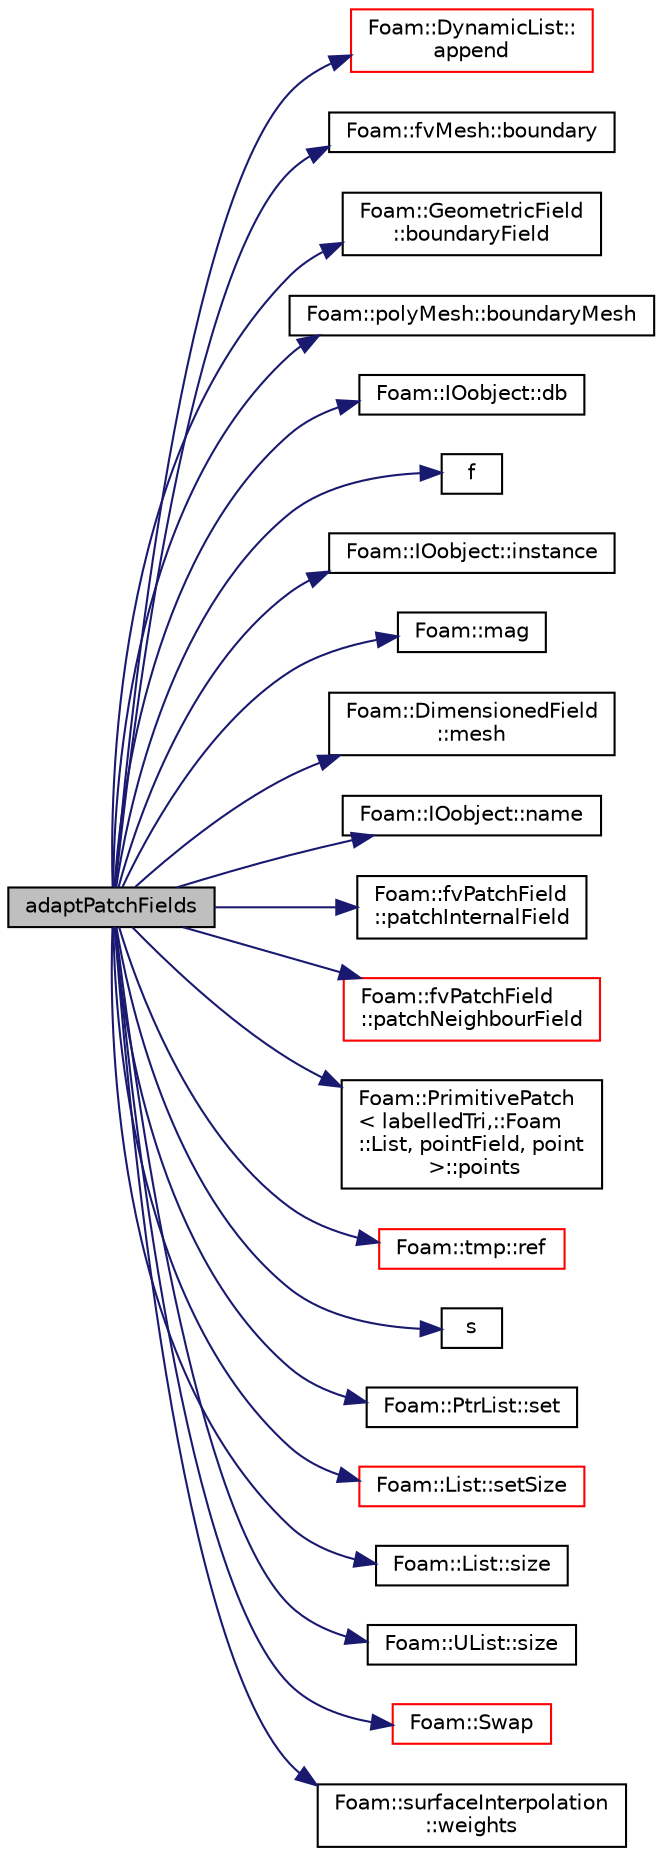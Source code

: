 digraph "adaptPatchFields"
{
  bgcolor="transparent";
  edge [fontname="Helvetica",fontsize="10",labelfontname="Helvetica",labelfontsize="10"];
  node [fontname="Helvetica",fontsize="10",shape=record];
  rankdir="LR";
  Node1 [label="adaptPatchFields",height=0.2,width=0.4,color="black", fillcolor="grey75", style="filled", fontcolor="black"];
  Node1 -> Node2 [color="midnightblue",fontsize="10",style="solid",fontname="Helvetica"];
  Node2 [label="Foam::DynamicList::\lappend",height=0.2,width=0.4,color="red",URL="$a00615.html#a7b67b42af715604376ad63a681dee6d8",tooltip="Append an element at the end of the list. "];
  Node1 -> Node3 [color="midnightblue",fontsize="10",style="solid",fontname="Helvetica"];
  Node3 [label="Foam::fvMesh::boundary",height=0.2,width=0.4,color="black",URL="$a00892.html#a971347d65410875e38ea654dfd193a19",tooltip="Return reference to boundary mesh. "];
  Node1 -> Node4 [color="midnightblue",fontsize="10",style="solid",fontname="Helvetica"];
  Node4 [label="Foam::GeometricField\l::boundaryField",height=0.2,width=0.4,color="black",URL="$a00937.html#a6987ef31fb532d0fc43c84eca14fe558",tooltip="Return const-reference to the boundary field. "];
  Node1 -> Node5 [color="midnightblue",fontsize="10",style="solid",fontname="Helvetica"];
  Node5 [label="Foam::polyMesh::boundaryMesh",height=0.2,width=0.4,color="black",URL="$a01961.html#a6b7f5ba89250dbd7a1c6c7860ab60fe3",tooltip="Return boundary mesh. "];
  Node1 -> Node6 [color="midnightblue",fontsize="10",style="solid",fontname="Helvetica"];
  Node6 [label="Foam::IOobject::db",height=0.2,width=0.4,color="black",URL="$a01203.html#adf469b34fcd0250cef43ac4ce3f153ab",tooltip="Return the local objectRegistry. "];
  Node1 -> Node7 [color="midnightblue",fontsize="10",style="solid",fontname="Helvetica"];
  Node7 [label="f",height=0.2,width=0.4,color="black",URL="$a04068.html#a888be93833ac7a23170555c69c690288"];
  Node1 -> Node8 [color="midnightblue",fontsize="10",style="solid",fontname="Helvetica"];
  Node8 [label="Foam::IOobject::instance",height=0.2,width=0.4,color="black",URL="$a01203.html#a927868ca22fb186135659bc0acadd47b"];
  Node1 -> Node9 [color="midnightblue",fontsize="10",style="solid",fontname="Helvetica"];
  Node9 [label="Foam::mag",height=0.2,width=0.4,color="black",URL="$a10936.html#a929da2a3fdcf3dacbbe0487d3a330dae"];
  Node1 -> Node10 [color="midnightblue",fontsize="10",style="solid",fontname="Helvetica"];
  Node10 [label="Foam::DimensionedField\l::mesh",height=0.2,width=0.4,color="black",URL="$a00541.html#abdefa6904b53f35c49185ee1cb3d1800",tooltip="Return mesh. "];
  Node1 -> Node11 [color="midnightblue",fontsize="10",style="solid",fontname="Helvetica"];
  Node11 [label="Foam::IOobject::name",height=0.2,width=0.4,color="black",URL="$a01203.html#a75b72488d2e82151b025744974919d5d",tooltip="Return name. "];
  Node1 -> Node12 [color="midnightblue",fontsize="10",style="solid",fontname="Helvetica"];
  Node12 [label="Foam::fvPatchField\l::patchInternalField",height=0.2,width=0.4,color="black",URL="$a00903.html#a7297309ea242a9e6c0ace823006bfb2e",tooltip="Return internal field next to patch as patch field. "];
  Node1 -> Node13 [color="midnightblue",fontsize="10",style="solid",fontname="Helvetica"];
  Node13 [label="Foam::fvPatchField\l::patchNeighbourField",height=0.2,width=0.4,color="red",URL="$a00903.html#a0d0b7d5226d739a47f56be79d75ad04f",tooltip="Return patchField on the opposite patch of a coupled patch. "];
  Node1 -> Node14 [color="midnightblue",fontsize="10",style="solid",fontname="Helvetica"];
  Node14 [label="Foam::PrimitivePatch\l\< labelledTri,::Foam\l::List, pointField, point\l \>::points",height=0.2,width=0.4,color="black",URL="$a02023.html#a1f42f31bcf706357682dcf097255b544",tooltip="Return reference to global points. "];
  Node1 -> Node15 [color="midnightblue",fontsize="10",style="solid",fontname="Helvetica"];
  Node15 [label="Foam::tmp::ref",height=0.2,width=0.4,color="red",URL="$a02713.html#a355da090b61b5b48e7435dec5942b7e9",tooltip="Return non-const reference or generate a fatal error. "];
  Node1 -> Node16 [color="midnightblue",fontsize="10",style="solid",fontname="Helvetica"];
  Node16 [label="s",height=0.2,width=0.4,color="black",URL="$a04423.html#a6d6b99210a64ad23792eb7a3b0411c42"];
  Node1 -> Node17 [color="midnightblue",fontsize="10",style="solid",fontname="Helvetica"];
  Node17 [label="Foam::PtrList::set",height=0.2,width=0.4,color="black",URL="$a02084.html#affa9210cfaa91a145f3a9618d4ef3baf",tooltip="Is element set. "];
  Node1 -> Node18 [color="midnightblue",fontsize="10",style="solid",fontname="Helvetica"];
  Node18 [label="Foam::List::setSize",height=0.2,width=0.4,color="red",URL="$a01397.html#aedb985ffeaf1bdbfeccc2a8730405703",tooltip="Reset size of List. "];
  Node1 -> Node19 [color="midnightblue",fontsize="10",style="solid",fontname="Helvetica"];
  Node19 [label="Foam::List::size",height=0.2,width=0.4,color="black",URL="$a01397.html#a8a5f6fa29bd4b500caf186f60245b384",tooltip="Override size to be inconsistent with allocated storage. "];
  Node1 -> Node20 [color="midnightblue",fontsize="10",style="solid",fontname="Helvetica"];
  Node20 [label="Foam::UList::size",height=0.2,width=0.4,color="black",URL="$a02849.html#a723361dc2020160f5492e8fe2d09fa44",tooltip="Return the number of elements in the UList. "];
  Node1 -> Node21 [color="midnightblue",fontsize="10",style="solid",fontname="Helvetica"];
  Node21 [label="Foam::Swap",height=0.2,width=0.4,color="red",URL="$a10936.html#ac6e6a40a7bda559df02d5ab6cc6f7e00"];
  Node1 -> Node22 [color="midnightblue",fontsize="10",style="solid",fontname="Helvetica"];
  Node22 [label="Foam::surfaceInterpolation\l::weights",height=0.2,width=0.4,color="black",URL="$a02573.html#a96017a28681b6fc563b59084e7add65e",tooltip="Return reference to linear difference weighting factors. "];
}
